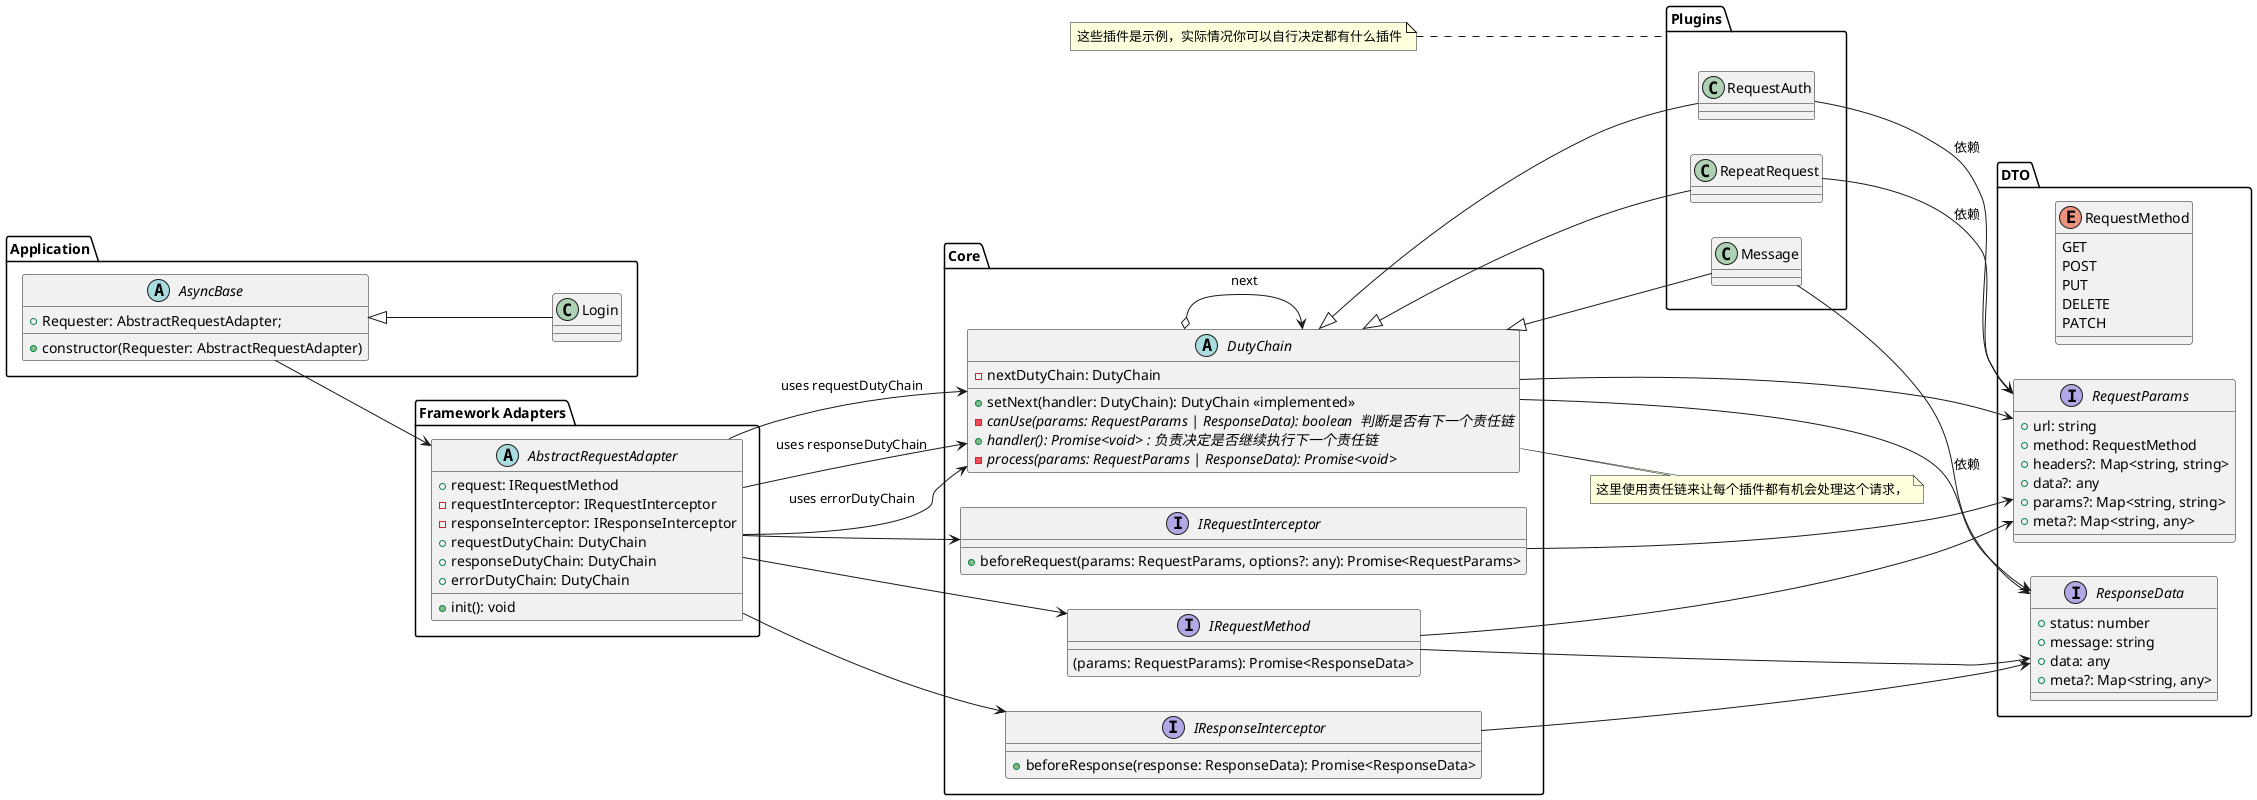 @startuml http数据请求抽象设计


left to right direction

' 数据传输对象（DTO）
package "DTO" {
    enum "RequestMethod" {
        GET
        POST
        PUT
        DELETE
        PATCH
    }
    interface "RequestParams" {
        +url: string
        +method: RequestMethod
        +headers?: Map<string, string>
        +data?: any
        +params?: Map<string, string>
        +meta?: Map<string, any>
    }
    interface "ResponseData" {
        +status: number
        +message: string
        +data: any
        +meta?: Map<string, any>
    }
}

' 核心逻辑（Core）
package "Core" {
    interface "IRequestMethod" {
        (params: RequestParams): Promise<ResponseData>
    }
    interface "IRequestInterceptor" {
        +beforeRequest(params: RequestParams, options?: any): Promise<RequestParams>
    }
    interface "IResponseInterceptor" {
        +beforeResponse(response: ResponseData): Promise<ResponseData>
    }
    abstract class "DutyChain" {
        -nextDutyChain: DutyChain
        +setNext(handler: DutyChain): DutyChain <<implemented>>
        -{abstract} canUse(params: RequestParams | ResponseData): boolean  判断是否有下一个责任链
        +{abstract} handler(): Promise<void> : 负责决定是否继续执行下一个责任链
        -{abstract} process(params: RequestParams | ResponseData): Promise<void>
    }
}

' 适配器（Framework Adapters）
package "Framework Adapters" {
    abstract class "AbstractRequestAdapter" {
        +request: IRequestMethod
        -requestInterceptor: IRequestInterceptor
        -responseInterceptor: IResponseInterceptor
        +requestDutyChain: DutyChain
        +responseDutyChain: DutyChain
        +errorDutyChain: DutyChain
        +init(): void
    }
}

' 插件（Plugins）
package "Plugins" {
    class "RepeatRequest" {

    }
    class "RequestAuth" {

    }
    class "Message" {

    }
}


package "Application" {
   abstract class AsyncBase {
     +Requester: AbstractRequestAdapter;
     +constructor(Requester: AbstractRequestAdapter)
    }
    ' 示例：登录页面
    class "Login" extends AsyncBase {
    }
}


' 关系链接
' DTO 与 Core 的依赖
"IRequestMethod" --> "RequestParams"
"IRequestMethod" --> "ResponseData"
"IRequestInterceptor" --> "RequestParams"
"IResponseInterceptor" --> "ResponseData"
"DutyChain" --> "RequestParams"
"DutyChain" --> "ResponseData"

' Core 与 Framework Adapters 的关系
"AbstractRequestAdapter" --> "IRequestMethod"
"AbstractRequestAdapter" --> "IRequestInterceptor"
"AbstractRequestAdapter" --> "IResponseInterceptor"
"AbstractRequestAdapter" --> "DutyChain" : uses requestDutyChain
"AbstractRequestAdapter" --> "DutyChain" : uses responseDutyChain
"AbstractRequestAdapter" --> "DutyChain" : uses errorDutyChain

' Core 与 Plugins 的继承关系
"DutyChain" <|-- "RepeatRequest"
"DutyChain" <|-- "RequestAuth"
"DutyChain" <|-- "Message"

' DutyChain 的责任链关系
"DutyChain" o--> "DutyChain" : next

' Plugins 与 DTO 的依赖
"RepeatRequest" --> "RequestParams" : 依赖
"RequestAuth" --> "RequestParams" : 依赖
"Message" --> "ResponseData" : 依赖


' Application 与 Framework Adapters 的依赖
"AsyncBase" --> "AbstractRequestAdapter"


note left of Plugins
    这些插件是示例，实际情况你可以自行决定都有什么插件
end note


note right of DutyChain
    这里使用责任链来让每个插件都有机会处理这个请求，
end note

@enduml

